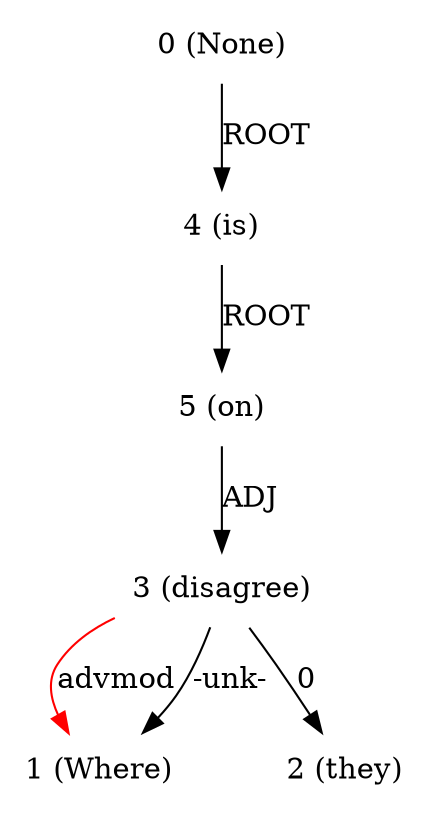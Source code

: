 digraph G{
edge [dir=forward]
node [shape=plaintext]

0 [label="0 (None)"]
0 -> 4 [label="ROOT"]
1 [label="1 (Where)"]
3 -> 1 [label="advmod", color="red"]
2 [label="2 (they)"]
3 [label="3 (disagree)"]
3 -> 1 [label="-unk-"]
3 -> 2 [label="0"]
4 [label="4 (is)"]
4 -> 5 [label="ROOT"]
5 [label="5 (on)"]
5 -> 3 [label="ADJ"]
}
